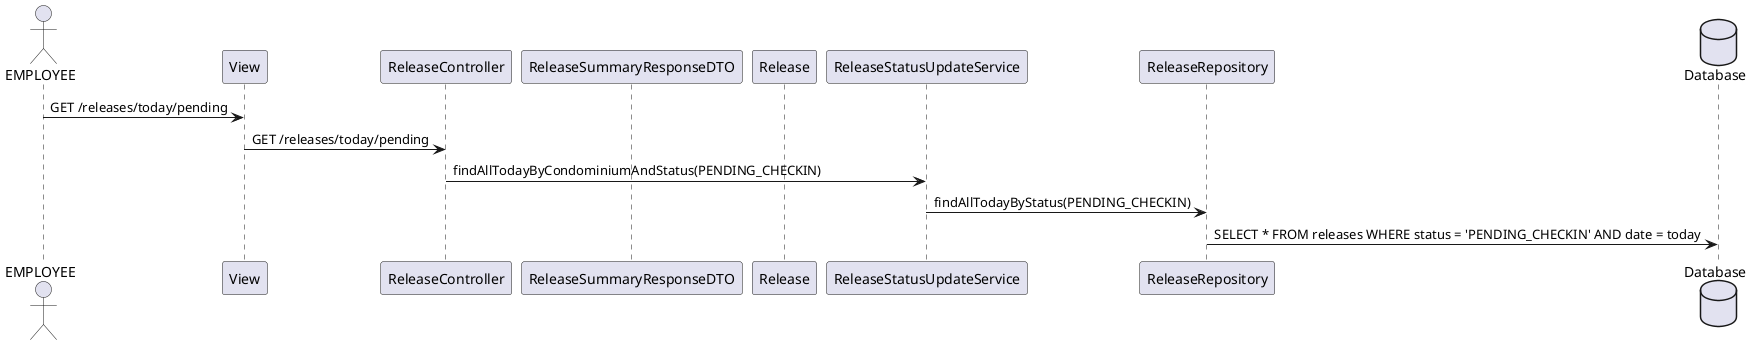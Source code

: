 @startuml
actor EMPLOYEE
participant View
participant ReleaseController
participant ReleaseSummaryResponseDTO
participant Release
participant ReleaseStatusUpdateService
participant ReleaseRepository
database Database

EMPLOYEE -> View : GET /releases/today/pending
View -> ReleaseController : GET /releases/today/pending
ReleaseController -> ReleaseStatusUpdateService : findAllTodayByCondominiumAndStatus(PENDING_CHECKIN)
ReleaseStatusUpdateService -> ReleaseRepository : findAllTodayByStatus(PENDING_CHECKIN)
ReleaseRepository -> Database : SELECT * FROM releases WHERE status = 'PENDING_CHECKIN' AND date = today
@enduml
